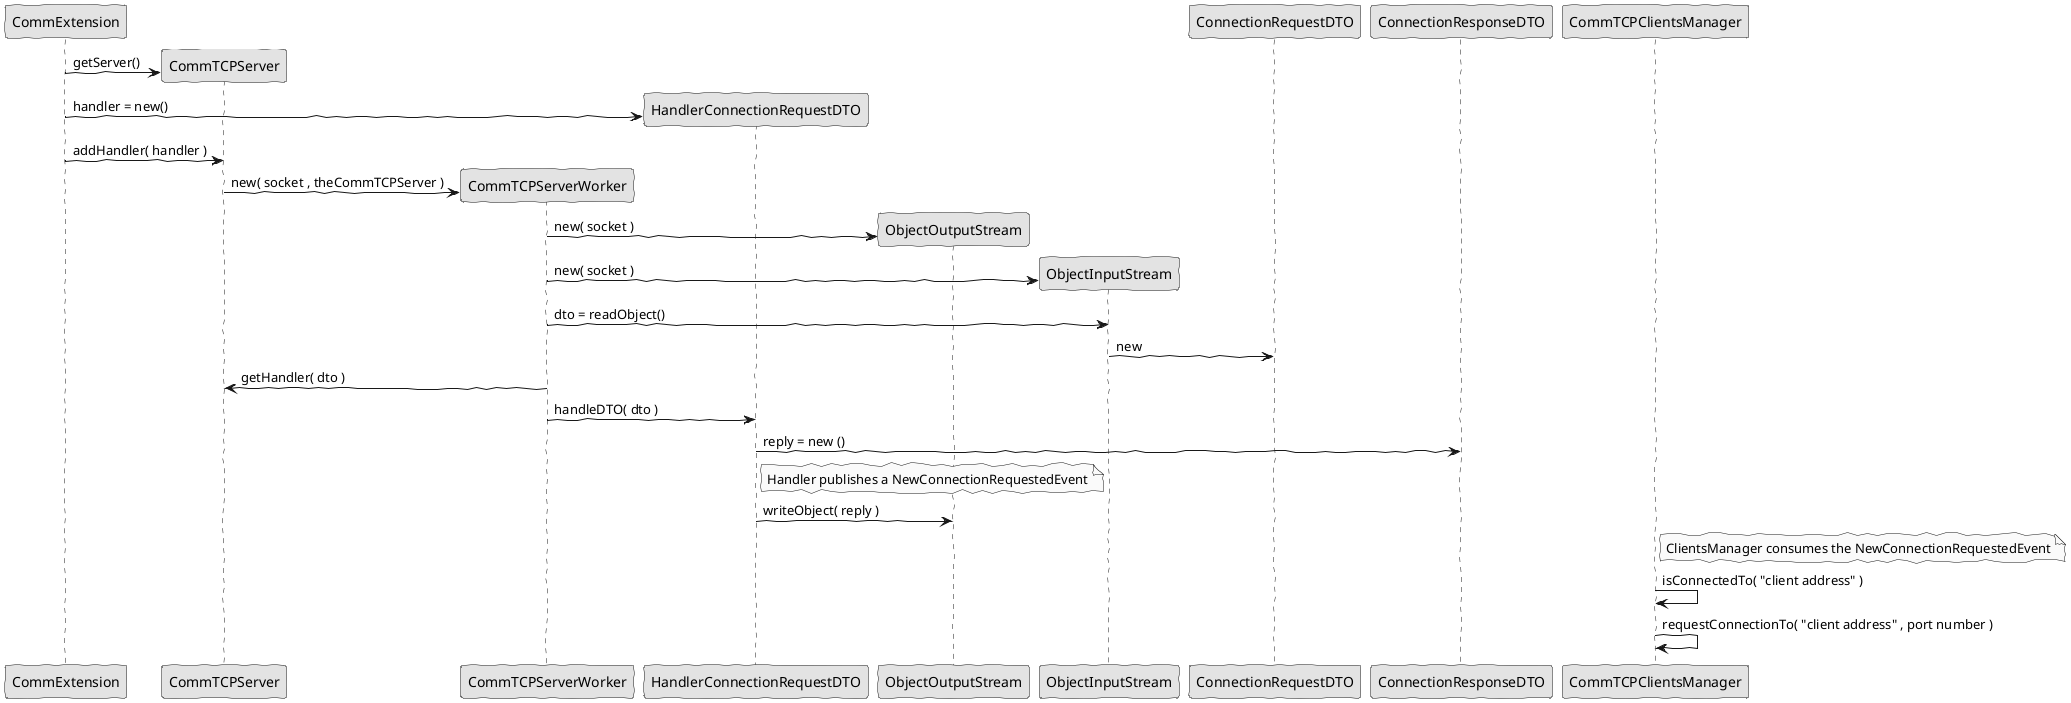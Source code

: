 @startuml

skinparam handwritten true
skinparam monochrome true
skinparam packageStyle rect
skinparam defaultFontName FG Virgil
skinparam shadowing false

participant "CommExtension"
participant "CommTCPServer"
participant "CommTCPServerWorker"
participant "HandlerConnectionRequestDTO"
participant "ObjectOutputStream"
participant "ObjectInputStream"
participant "ConnectionRequestDTO"
participant "ConnectionResponseDTO"
participant "CommTCPClientsManager"

create CommTCPServer
CommExtension -> CommTCPServer : getServer()
create HandlerConnectionRequestDTO
CommExtension -> HandlerConnectionRequestDTO : handler = new()
CommExtension -> CommTCPServer : addHandler( handler )
create CommTCPServerWorker
CommTCPServer -> CommTCPServerWorker : new( socket , theCommTCPServer )
create ObjectOutputStream
CommTCPServerWorker -> ObjectOutputStream : new( socket )
create ObjectInputStream
CommTCPServerWorker -> ObjectInputStream : new( socket )
CommTCPServerWorker -> ObjectInputStream : dto = readObject()
ObjectInputStream -> ConnectionRequestDTO : new
CommTCPServerWorker -> CommTCPServer : getHandler( dto )
CommTCPServerWorker -> HandlerConnectionRequestDTO : handleDTO( dto )
HandlerConnectionRequestDTO -> ConnectionResponseDTO : reply = new ()
note right of HandlerConnectionRequestDTO : Handler publishes a NewConnectionRequestedEvent
HandlerConnectionRequestDTO -> ObjectOutputStream : writeObject( reply )
note right of CommTCPClientsManager : ClientsManager consumes the NewConnectionRequestedEvent
CommTCPClientsManager -> CommTCPClientsManager : isConnectedTo( "client address" )
CommTCPClientsManager -> CommTCPClientsManager : requestConnectionTo( "client address" , port number )

@enduml
